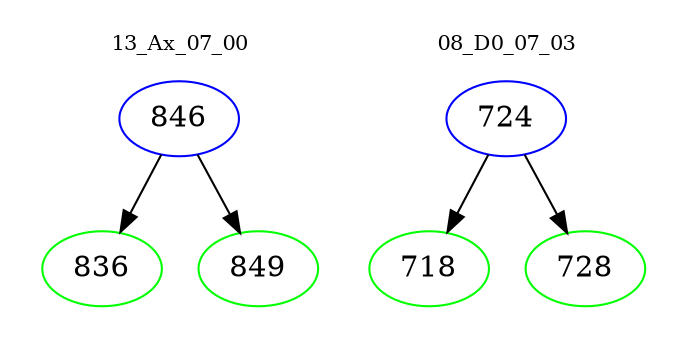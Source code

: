 digraph{
subgraph cluster_0 {
color = white
label = "13_Ax_07_00";
fontsize=10;
T0_846 [label="846", color="blue"]
T0_846 -> T0_836 [color="black"]
T0_836 [label="836", color="green"]
T0_846 -> T0_849 [color="black"]
T0_849 [label="849", color="green"]
}
subgraph cluster_1 {
color = white
label = "08_D0_07_03";
fontsize=10;
T1_724 [label="724", color="blue"]
T1_724 -> T1_718 [color="black"]
T1_718 [label="718", color="green"]
T1_724 -> T1_728 [color="black"]
T1_728 [label="728", color="green"]
}
}
